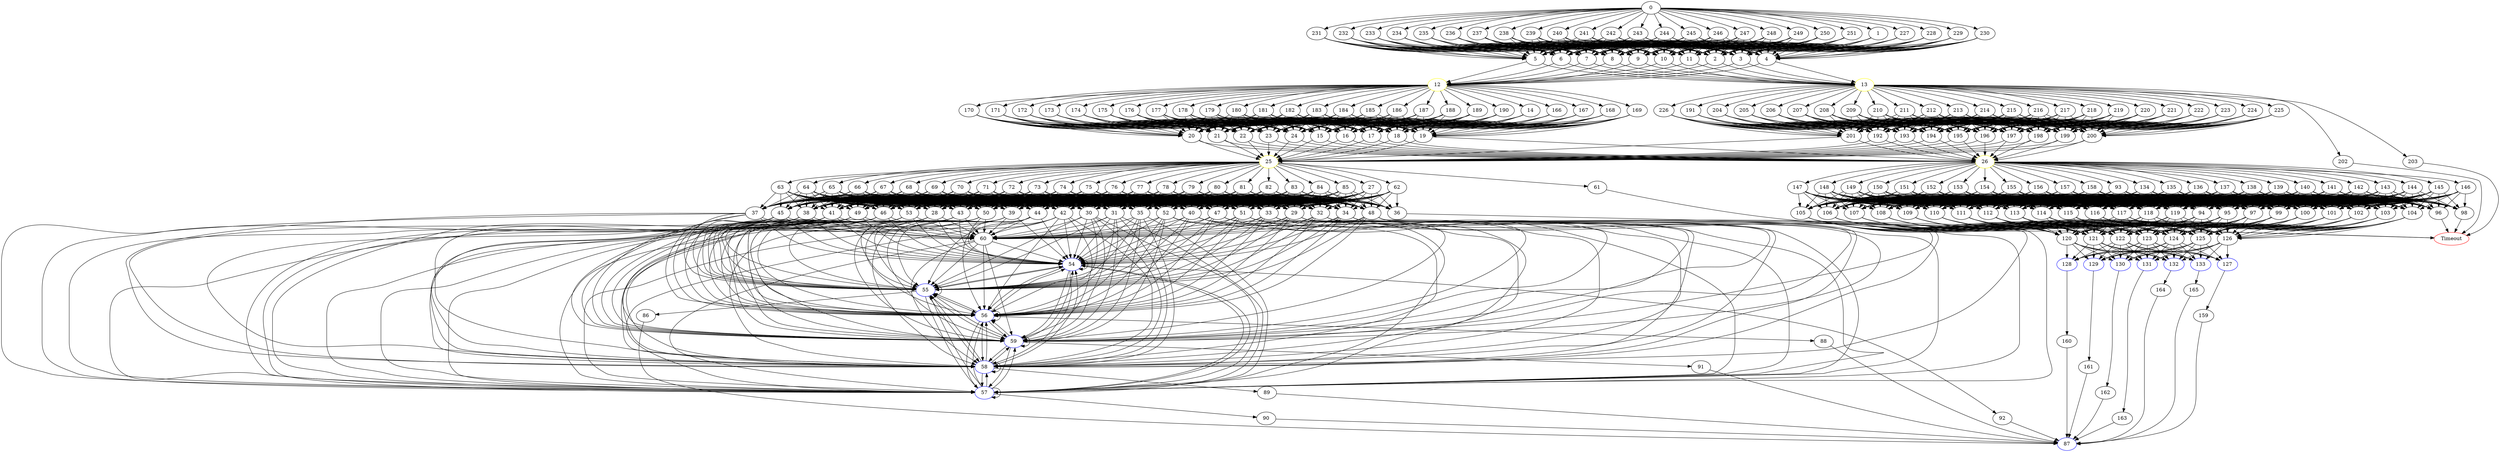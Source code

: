 digraph G {
	0 -> 1;
	0 -> 227;
	0 -> 228;
	0 -> 229;
	0 -> 230;
	0 -> 231;
	0 -> 232;
	0 -> 233;
	0 -> 234;
	0 -> 235;
	0 -> 236;
	0 -> 237;
	0 -> 238;
	0 -> 239;
	0 -> 240;
	0 -> 241;
	0 -> 242;
	0 -> 243;
	0 -> 244;
	0 -> 245;
	0 -> 246;
	0 -> 247;
	0 -> 248;
	0 -> 249;
	0 -> 250;
	0 -> 251;
	1 -> 2;
	1 -> 3;
	1 -> 4;
	1 -> 5;
	1 -> 6;
	1 -> 7;
	1 -> 8;
	1 -> 9;
	1 -> 10;
	1 -> 11;
	2 -> "12";
12 [color=yellow];
	2 -> "13";
13 [color=yellow];
	3 -> "12";
12 [color=yellow];
	3 -> "13";
13 [color=yellow];
	4 -> "12";
12 [color=yellow];
	4 -> "13";
13 [color=yellow];
	5 -> "12";
12 [color=yellow];
	5 -> "13";
13 [color=yellow];
	6 -> "12";
12 [color=yellow];
	6 -> "13";
13 [color=yellow];
	7 -> "12";
12 [color=yellow];
	7 -> "13";
13 [color=yellow];
	8 -> "12";
12 [color=yellow];
	8 -> "13";
13 [color=yellow];
	9 -> "12";
12 [color=yellow];
	9 -> "13";
13 [color=yellow];
	10 -> "12";
12 [color=yellow];
	10 -> "13";
13 [color=yellow];
	11 -> "12";
12 [color=yellow];
	11 -> "13";
13 [color=yellow];
	12 -> 14;
	12 -> 166;
	12 -> 167;
	12 -> 168;
	12 -> 169;
	12 -> 170;
	12 -> 171;
	12 -> 172;
	12 -> 173;
	12 -> 174;
	12 -> 175;
	12 -> 176;
	12 -> 177;
	12 -> 178;
	12 -> 179;
	12 -> 180;
	12 -> 181;
	12 -> 182;
	12 -> 183;
	12 -> 184;
	12 -> 185;
	12 -> 186;
	12 -> 187;
	12 -> 188;
	12 -> 189;
	12 -> 190;
	13 -> 191;
	13 -> 202;
	13 -> 203;
	13 -> 204;
	13 -> 205;
	13 -> 206;
	13 -> 207;
	13 -> 208;
	13 -> 209;
	13 -> 210;
	13 -> 211;
	13 -> 212;
	13 -> 213;
	13 -> 214;
	13 -> 215;
	13 -> 216;
	13 -> 217;
	13 -> 218;
	13 -> 219;
	13 -> 220;
	13 -> 221;
	13 -> 222;
	13 -> 223;
	13 -> 224;
	13 -> 225;
	13 -> 226;
	14 -> 15;
	14 -> 16;
	14 -> 17;
	14 -> 18;
	14 -> 19;
	14 -> 20;
	14 -> 21;
	14 -> 22;
	14 -> 23;
	14 -> 24;
	15 -> "25";
25 [color=yellow];
	15 -> "26";
26 [color=yellow];
	16 -> "25";
25 [color=yellow];
	16 -> "26";
26 [color=yellow];
	17 -> "25";
25 [color=yellow];
	17 -> "26";
26 [color=yellow];
	18 -> "25";
25 [color=yellow];
	18 -> "26";
26 [color=yellow];
	19 -> "25";
25 [color=yellow];
	19 -> "26";
26 [color=yellow];
	20 -> "25";
25 [color=yellow];
	20 -> "26";
26 [color=yellow];
	21 -> "25";
25 [color=yellow];
	21 -> "26";
26 [color=yellow];
	22 -> "25";
25 [color=yellow];
	22 -> "26";
26 [color=yellow];
	23 -> "25";
25 [color=yellow];
	23 -> "26";
26 [color=yellow];
	24 -> "25";
25 [color=yellow];
	24 -> "26";
26 [color=yellow];
	25 -> 27;
	25 -> 61;
	25 -> 62;
	25 -> 63;
	25 -> 64;
	25 -> 65;
	25 -> 66;
	25 -> 67;
	25 -> 68;
	25 -> 69;
	25 -> 70;
	25 -> 71;
	25 -> 72;
	25 -> 73;
	25 -> 74;
	25 -> 75;
	25 -> 76;
	25 -> 77;
	25 -> 78;
	25 -> 79;
	25 -> 80;
	25 -> 81;
	25 -> 82;
	25 -> 83;
	25 -> 84;
	25 -> 85;
	26 -> 93;
	26 -> 134;
	26 -> 135;
	26 -> 136;
	26 -> 137;
	26 -> 138;
	26 -> 139;
	26 -> 140;
	26 -> 141;
	26 -> 142;
	26 -> 143;
	26 -> 144;
	26 -> 145;
	26 -> 146;
	26 -> 147;
	26 -> 148;
	26 -> 149;
	26 -> 150;
	26 -> 151;
	26 -> 152;
	26 -> 153;
	26 -> 154;
	26 -> 155;
	26 -> 156;
	26 -> 157;
	26 -> 158;
	27 -> 28;
	27 -> 29;
	27 -> 30;
	27 -> 31;
	27 -> 32;
	27 -> 33;
	27 -> 34;
	27 -> 35;
	27 -> 36;
	27 -> 37;
	27 -> 38;
	27 -> 39;
	27 -> 40;
	27 -> 41;
	27 -> 42;
	27 -> 43;
	27 -> 44;
	27 -> 45;
	27 -> 46;
	27 -> 47;
	27 -> 48;
	27 -> 49;
	27 -> 50;
	27 -> 51;
	27 -> 52;
	27 -> 53;
	28 -> "54";
54 [color=blue];
	28 -> "55";
55 [color=blue];
	28 -> "56";
56 [color=blue];
	28 -> "57";
57 [color=blue];
	28 -> "58";
58 [color=blue];
	28 -> "59";
59 [color=blue];
	28 -> 60;
	29 -> "54";
54 [color=blue];
	29 -> "55";
55 [color=blue];
	29 -> "56";
56 [color=blue];
	29 -> "57";
57 [color=blue];
	29 -> "58";
58 [color=blue];
	29 -> "59";
59 [color=blue];
	29 -> 60;
	30 -> "54";
54 [color=blue];
	30 -> "55";
55 [color=blue];
	30 -> "56";
56 [color=blue];
	30 -> "57";
57 [color=blue];
	30 -> "58";
58 [color=blue];
	30 -> "59";
59 [color=blue];
	30 -> 60;
	31 -> "54";
54 [color=blue];
	31 -> "55";
55 [color=blue];
	31 -> "56";
56 [color=blue];
	31 -> "57";
57 [color=blue];
	31 -> "58";
58 [color=blue];
	31 -> "59";
59 [color=blue];
	31 -> 60;
	32 -> "54";
54 [color=blue];
	32 -> "55";
55 [color=blue];
	32 -> "56";
56 [color=blue];
	32 -> "57";
57 [color=blue];
	32 -> "58";
58 [color=blue];
	32 -> "59";
59 [color=blue];
	32 -> 60;
	33 -> "54";
54 [color=blue];
	33 -> "55";
55 [color=blue];
	33 -> "56";
56 [color=blue];
	33 -> "57";
57 [color=blue];
	33 -> "58";
58 [color=blue];
	33 -> "59";
59 [color=blue];
	33 -> 60;
	34 -> "54";
54 [color=blue];
	34 -> "55";
55 [color=blue];
	34 -> "56";
56 [color=blue];
	34 -> "57";
57 [color=blue];
	34 -> "58";
58 [color=blue];
	34 -> "59";
59 [color=blue];
	34 -> 60;
	35 -> "54";
54 [color=blue];
	35 -> "55";
55 [color=blue];
	35 -> "56";
56 [color=blue];
	35 -> "57";
57 [color=blue];
	35 -> "58";
58 [color=blue];
	35 -> "59";
59 [color=blue];
	35 -> 60;
	36 -> "Timeout";
Timeout [color=red];
	37 -> "54";
54 [color=blue];
	37 -> "55";
55 [color=blue];
	37 -> "56";
56 [color=blue];
	37 -> "57";
57 [color=blue];
	37 -> "58";
58 [color=blue];
	37 -> "59";
59 [color=blue];
	37 -> 60;
	38 -> "54";
54 [color=blue];
	38 -> "55";
55 [color=blue];
	38 -> "56";
56 [color=blue];
	38 -> "57";
57 [color=blue];
	38 -> "58";
58 [color=blue];
	38 -> "59";
59 [color=blue];
	38 -> 60;
	39 -> "54";
54 [color=blue];
	39 -> "55";
55 [color=blue];
	39 -> "56";
56 [color=blue];
	39 -> "57";
57 [color=blue];
	39 -> "58";
58 [color=blue];
	39 -> "59";
59 [color=blue];
	39 -> 60;
	40 -> "54";
54 [color=blue];
	40 -> "55";
55 [color=blue];
	40 -> "56";
56 [color=blue];
	40 -> "57";
57 [color=blue];
	40 -> "58";
58 [color=blue];
	40 -> "59";
59 [color=blue];
	40 -> 60;
	41 -> "54";
54 [color=blue];
	41 -> "55";
55 [color=blue];
	41 -> "56";
56 [color=blue];
	41 -> "57";
57 [color=blue];
	41 -> "58";
58 [color=blue];
	41 -> "59";
59 [color=blue];
	41 -> 60;
	42 -> "54";
54 [color=blue];
	42 -> "55";
55 [color=blue];
	42 -> "56";
56 [color=blue];
	42 -> "57";
57 [color=blue];
	42 -> "58";
58 [color=blue];
	42 -> "59";
59 [color=blue];
	42 -> 60;
	43 -> "54";
54 [color=blue];
	43 -> "55";
55 [color=blue];
	43 -> "56";
56 [color=blue];
	43 -> "57";
57 [color=blue];
	43 -> "58";
58 [color=blue];
	43 -> "59";
59 [color=blue];
	43 -> 60;
	44 -> "54";
54 [color=blue];
	44 -> "55";
55 [color=blue];
	44 -> "56";
56 [color=blue];
	44 -> "57";
57 [color=blue];
	44 -> "58";
58 [color=blue];
	44 -> "59";
59 [color=blue];
	44 -> 60;
	45 -> "54";
54 [color=blue];
	45 -> "55";
55 [color=blue];
	45 -> "56";
56 [color=blue];
	45 -> "57";
57 [color=blue];
	45 -> "58";
58 [color=blue];
	45 -> "59";
59 [color=blue];
	45 -> 60;
	46 -> "54";
54 [color=blue];
	46 -> "55";
55 [color=blue];
	46 -> "56";
56 [color=blue];
	46 -> "57";
57 [color=blue];
	46 -> "58";
58 [color=blue];
	46 -> "59";
59 [color=blue];
	46 -> 60;
	47 -> "54";
54 [color=blue];
	47 -> "55";
55 [color=blue];
	47 -> "56";
56 [color=blue];
	47 -> "57";
57 [color=blue];
	47 -> "58";
58 [color=blue];
	47 -> "59";
59 [color=blue];
	47 -> 60;
	48 -> "54";
54 [color=blue];
	48 -> "55";
55 [color=blue];
	48 -> "56";
56 [color=blue];
	48 -> "57";
57 [color=blue];
	48 -> "58";
58 [color=blue];
	48 -> "59";
59 [color=blue];
	48 -> 60;
	49 -> "54";
54 [color=blue];
	49 -> "55";
55 [color=blue];
	49 -> "56";
56 [color=blue];
	49 -> "57";
57 [color=blue];
	49 -> "58";
58 [color=blue];
	49 -> "59";
59 [color=blue];
	49 -> 60;
	50 -> "54";
54 [color=blue];
	50 -> "55";
55 [color=blue];
	50 -> "56";
56 [color=blue];
	50 -> "57";
57 [color=blue];
	50 -> "58";
58 [color=blue];
	50 -> "59";
59 [color=blue];
	50 -> 60;
	51 -> "54";
54 [color=blue];
	51 -> "55";
55 [color=blue];
	51 -> "56";
56 [color=blue];
	51 -> "57";
57 [color=blue];
	51 -> "58";
58 [color=blue];
	51 -> "59";
59 [color=blue];
	51 -> 60;
	52 -> "54";
54 [color=blue];
	52 -> "55";
55 [color=blue];
	52 -> "56";
56 [color=blue];
	52 -> "57";
57 [color=blue];
	52 -> "58";
58 [color=blue];
	52 -> "59";
59 [color=blue];
	52 -> 60;
	53 -> "54";
54 [color=blue];
	53 -> "55";
55 [color=blue];
	53 -> "56";
56 [color=blue];
	53 -> "57";
57 [color=blue];
	53 -> "58";
58 [color=blue];
	53 -> "59";
59 [color=blue];
	53 -> 60;
	54 -> "54";
54 [color=blue];
	54 -> "55";
55 [color=blue];
	54 -> "56";
56 [color=blue];
	54 -> "57";
57 [color=blue];
	54 -> "58";
58 [color=blue];
	54 -> "59";
59 [color=blue];
	54 -> 92;
	55 -> "54";
54 [color=blue];
	55 -> "55";
55 [color=blue];
	55 -> "56";
56 [color=blue];
	55 -> "57";
57 [color=blue];
	55 -> "58";
58 [color=blue];
	55 -> "59";
59 [color=blue];
	55 -> 86;
	56 -> "54";
54 [color=blue];
	56 -> "55";
55 [color=blue];
	56 -> "56";
56 [color=blue];
	56 -> "57";
57 [color=blue];
	56 -> "58";
58 [color=blue];
	56 -> "59";
59 [color=blue];
	56 -> 88;
	57 -> "54";
54 [color=blue];
	57 -> "55";
55 [color=blue];
	57 -> "56";
56 [color=blue];
	57 -> "57";
57 [color=blue];
	57 -> "58";
58 [color=blue];
	57 -> "59";
59 [color=blue];
	57 -> 90;
	58 -> "54";
54 [color=blue];
	58 -> "55";
55 [color=blue];
	58 -> "56";
56 [color=blue];
	58 -> "57";
57 [color=blue];
	58 -> "58";
58 [color=blue];
	58 -> "59";
59 [color=blue];
	58 -> 89;
	59 -> "54";
54 [color=blue];
	59 -> "55";
55 [color=blue];
	59 -> "56";
56 [color=blue];
	59 -> "57";
57 [color=blue];
	59 -> "58";
58 [color=blue];
	59 -> "59";
59 [color=blue];
	59 -> 91;
	60 -> "54";
54 [color=blue];
	60 -> "55";
55 [color=blue];
	60 -> "56";
56 [color=blue];
	60 -> "57";
57 [color=blue];
	60 -> "58";
58 [color=blue];
	60 -> "59";
59 [color=blue];
	61 -> "Timeout";
Timeout [color=red];
	62 -> 28;
	62 -> 29;
	62 -> 30;
	62 -> 31;
	62 -> 32;
	62 -> 33;
	62 -> 34;
	62 -> 35;
	62 -> 36;
	62 -> 37;
	62 -> 38;
	62 -> 39;
	62 -> 40;
	62 -> 41;
	62 -> 42;
	62 -> 43;
	62 -> 44;
	62 -> 45;
	62 -> 46;
	62 -> 47;
	62 -> 48;
	62 -> 49;
	62 -> 50;
	62 -> 51;
	62 -> 52;
	62 -> 53;
	63 -> 28;
	63 -> 29;
	63 -> 30;
	63 -> 31;
	63 -> 32;
	63 -> 33;
	63 -> 34;
	63 -> 35;
	63 -> 36;
	63 -> 37;
	63 -> 38;
	63 -> 39;
	63 -> 40;
	63 -> 41;
	63 -> 42;
	63 -> 43;
	63 -> 44;
	63 -> 45;
	63 -> 46;
	63 -> 47;
	63 -> 48;
	63 -> 49;
	63 -> 50;
	63 -> 51;
	63 -> 52;
	63 -> 53;
	64 -> 28;
	64 -> 29;
	64 -> 30;
	64 -> 31;
	64 -> 32;
	64 -> 33;
	64 -> 34;
	64 -> 35;
	64 -> 36;
	64 -> 37;
	64 -> 38;
	64 -> 39;
	64 -> 40;
	64 -> 41;
	64 -> 42;
	64 -> 43;
	64 -> 44;
	64 -> 45;
	64 -> 46;
	64 -> 47;
	64 -> 48;
	64 -> 49;
	64 -> 50;
	64 -> 51;
	64 -> 52;
	64 -> 53;
	65 -> 28;
	65 -> 29;
	65 -> 30;
	65 -> 31;
	65 -> 32;
	65 -> 33;
	65 -> 34;
	65 -> 35;
	65 -> 36;
	65 -> 37;
	65 -> 38;
	65 -> 39;
	65 -> 40;
	65 -> 41;
	65 -> 42;
	65 -> 43;
	65 -> 44;
	65 -> 45;
	65 -> 46;
	65 -> 47;
	65 -> 48;
	65 -> 49;
	65 -> 50;
	65 -> 51;
	65 -> 52;
	65 -> 53;
	66 -> 28;
	66 -> 29;
	66 -> 30;
	66 -> 31;
	66 -> 32;
	66 -> 33;
	66 -> 34;
	66 -> 35;
	66 -> 36;
	66 -> 37;
	66 -> 38;
	66 -> 39;
	66 -> 40;
	66 -> 41;
	66 -> 42;
	66 -> 43;
	66 -> 44;
	66 -> 45;
	66 -> 46;
	66 -> 47;
	66 -> 48;
	66 -> 49;
	66 -> 50;
	66 -> 51;
	66 -> 52;
	66 -> 53;
	67 -> 28;
	67 -> 29;
	67 -> 30;
	67 -> 31;
	67 -> 32;
	67 -> 33;
	67 -> 34;
	67 -> 35;
	67 -> 36;
	67 -> 37;
	67 -> 38;
	67 -> 39;
	67 -> 40;
	67 -> 41;
	67 -> 42;
	67 -> 43;
	67 -> 44;
	67 -> 45;
	67 -> 46;
	67 -> 47;
	67 -> 48;
	67 -> 49;
	67 -> 50;
	67 -> 51;
	67 -> 52;
	67 -> 53;
	68 -> 28;
	68 -> 29;
	68 -> 30;
	68 -> 31;
	68 -> 32;
	68 -> 33;
	68 -> 34;
	68 -> 35;
	68 -> 36;
	68 -> 37;
	68 -> 38;
	68 -> 39;
	68 -> 40;
	68 -> 41;
	68 -> 42;
	68 -> 43;
	68 -> 44;
	68 -> 45;
	68 -> 46;
	68 -> 47;
	68 -> 48;
	68 -> 49;
	68 -> 50;
	68 -> 51;
	68 -> 52;
	68 -> 53;
	69 -> 28;
	69 -> 29;
	69 -> 30;
	69 -> 31;
	69 -> 32;
	69 -> 33;
	69 -> 34;
	69 -> 35;
	69 -> 36;
	69 -> 37;
	69 -> 38;
	69 -> 39;
	69 -> 40;
	69 -> 41;
	69 -> 42;
	69 -> 43;
	69 -> 44;
	69 -> 45;
	69 -> 46;
	69 -> 47;
	69 -> 48;
	69 -> 49;
	69 -> 50;
	69 -> 51;
	69 -> 52;
	69 -> 53;
	70 -> 28;
	70 -> 29;
	70 -> 30;
	70 -> 31;
	70 -> 32;
	70 -> 33;
	70 -> 34;
	70 -> 35;
	70 -> 36;
	70 -> 37;
	70 -> 38;
	70 -> 39;
	70 -> 40;
	70 -> 41;
	70 -> 42;
	70 -> 43;
	70 -> 44;
	70 -> 45;
	70 -> 46;
	70 -> 47;
	70 -> 48;
	70 -> 49;
	70 -> 50;
	70 -> 51;
	70 -> 52;
	70 -> 53;
	71 -> 28;
	71 -> 29;
	71 -> 30;
	71 -> 31;
	71 -> 32;
	71 -> 33;
	71 -> 34;
	71 -> 35;
	71 -> 36;
	71 -> 37;
	71 -> 38;
	71 -> 39;
	71 -> 40;
	71 -> 41;
	71 -> 42;
	71 -> 43;
	71 -> 44;
	71 -> 45;
	71 -> 46;
	71 -> 47;
	71 -> 48;
	71 -> 49;
	71 -> 50;
	71 -> 51;
	71 -> 52;
	71 -> 53;
	72 -> 28;
	72 -> 29;
	72 -> 30;
	72 -> 31;
	72 -> 32;
	72 -> 33;
	72 -> 34;
	72 -> 35;
	72 -> 36;
	72 -> 37;
	72 -> 38;
	72 -> 39;
	72 -> 40;
	72 -> 41;
	72 -> 42;
	72 -> 43;
	72 -> 44;
	72 -> 45;
	72 -> 46;
	72 -> 47;
	72 -> 48;
	72 -> 49;
	72 -> 50;
	72 -> 51;
	72 -> 52;
	72 -> 53;
	73 -> 28;
	73 -> 29;
	73 -> 30;
	73 -> 31;
	73 -> 32;
	73 -> 33;
	73 -> 34;
	73 -> 35;
	73 -> 36;
	73 -> 37;
	73 -> 38;
	73 -> 39;
	73 -> 40;
	73 -> 41;
	73 -> 42;
	73 -> 43;
	73 -> 44;
	73 -> 45;
	73 -> 46;
	73 -> 47;
	73 -> 48;
	73 -> 49;
	73 -> 50;
	73 -> 51;
	73 -> 52;
	73 -> 53;
	74 -> 28;
	74 -> 29;
	74 -> 30;
	74 -> 31;
	74 -> 32;
	74 -> 33;
	74 -> 34;
	74 -> 35;
	74 -> 36;
	74 -> 37;
	74 -> 38;
	74 -> 39;
	74 -> 40;
	74 -> 41;
	74 -> 42;
	74 -> 43;
	74 -> 44;
	74 -> 45;
	74 -> 46;
	74 -> 47;
	74 -> 48;
	74 -> 49;
	74 -> 50;
	74 -> 51;
	74 -> 52;
	74 -> 53;
	75 -> 28;
	75 -> 29;
	75 -> 30;
	75 -> 31;
	75 -> 32;
	75 -> 33;
	75 -> 34;
	75 -> 35;
	75 -> 36;
	75 -> 37;
	75 -> 38;
	75 -> 39;
	75 -> 40;
	75 -> 41;
	75 -> 42;
	75 -> 43;
	75 -> 44;
	75 -> 45;
	75 -> 46;
	75 -> 47;
	75 -> 48;
	75 -> 49;
	75 -> 50;
	75 -> 51;
	75 -> 52;
	75 -> 53;
	76 -> 28;
	76 -> 29;
	76 -> 30;
	76 -> 31;
	76 -> 32;
	76 -> 33;
	76 -> 34;
	76 -> 35;
	76 -> 36;
	76 -> 37;
	76 -> 38;
	76 -> 39;
	76 -> 40;
	76 -> 41;
	76 -> 42;
	76 -> 43;
	76 -> 44;
	76 -> 45;
	76 -> 46;
	76 -> 47;
	76 -> 48;
	76 -> 49;
	76 -> 50;
	76 -> 51;
	76 -> 52;
	76 -> 53;
	77 -> 28;
	77 -> 29;
	77 -> 30;
	77 -> 31;
	77 -> 32;
	77 -> 33;
	77 -> 34;
	77 -> 35;
	77 -> 36;
	77 -> 37;
	77 -> 38;
	77 -> 39;
	77 -> 40;
	77 -> 41;
	77 -> 42;
	77 -> 43;
	77 -> 44;
	77 -> 45;
	77 -> 46;
	77 -> 47;
	77 -> 48;
	77 -> 49;
	77 -> 50;
	77 -> 51;
	77 -> 52;
	77 -> 53;
	78 -> 28;
	78 -> 29;
	78 -> 30;
	78 -> 31;
	78 -> 32;
	78 -> 33;
	78 -> 34;
	78 -> 35;
	78 -> 36;
	78 -> 37;
	78 -> 38;
	78 -> 39;
	78 -> 40;
	78 -> 41;
	78 -> 42;
	78 -> 43;
	78 -> 44;
	78 -> 45;
	78 -> 46;
	78 -> 47;
	78 -> 48;
	78 -> 49;
	78 -> 50;
	78 -> 51;
	78 -> 52;
	78 -> 53;
	79 -> 28;
	79 -> 29;
	79 -> 30;
	79 -> 31;
	79 -> 32;
	79 -> 33;
	79 -> 34;
	79 -> 35;
	79 -> 36;
	79 -> 37;
	79 -> 38;
	79 -> 39;
	79 -> 40;
	79 -> 41;
	79 -> 42;
	79 -> 43;
	79 -> 44;
	79 -> 45;
	79 -> 46;
	79 -> 47;
	79 -> 48;
	79 -> 49;
	79 -> 50;
	79 -> 51;
	79 -> 52;
	79 -> 53;
	80 -> 28;
	80 -> 29;
	80 -> 30;
	80 -> 31;
	80 -> 32;
	80 -> 33;
	80 -> 34;
	80 -> 35;
	80 -> 36;
	80 -> 37;
	80 -> 38;
	80 -> 39;
	80 -> 40;
	80 -> 41;
	80 -> 42;
	80 -> 43;
	80 -> 44;
	80 -> 45;
	80 -> 46;
	80 -> 47;
	80 -> 48;
	80 -> 49;
	80 -> 50;
	80 -> 51;
	80 -> 52;
	80 -> 53;
	81 -> 28;
	81 -> 29;
	81 -> 30;
	81 -> 31;
	81 -> 32;
	81 -> 33;
	81 -> 34;
	81 -> 35;
	81 -> 36;
	81 -> 37;
	81 -> 38;
	81 -> 39;
	81 -> 40;
	81 -> 41;
	81 -> 42;
	81 -> 43;
	81 -> 44;
	81 -> 45;
	81 -> 46;
	81 -> 47;
	81 -> 48;
	81 -> 49;
	81 -> 50;
	81 -> 51;
	81 -> 52;
	81 -> 53;
	82 -> 28;
	82 -> 29;
	82 -> 30;
	82 -> 31;
	82 -> 32;
	82 -> 33;
	82 -> 34;
	82 -> 35;
	82 -> 36;
	82 -> 37;
	82 -> 38;
	82 -> 39;
	82 -> 40;
	82 -> 41;
	82 -> 42;
	82 -> 43;
	82 -> 44;
	82 -> 45;
	82 -> 46;
	82 -> 47;
	82 -> 48;
	82 -> 49;
	82 -> 50;
	82 -> 51;
	82 -> 52;
	82 -> 53;
	83 -> 28;
	83 -> 29;
	83 -> 30;
	83 -> 31;
	83 -> 32;
	83 -> 33;
	83 -> 34;
	83 -> 35;
	83 -> 36;
	83 -> 37;
	83 -> 38;
	83 -> 39;
	83 -> 40;
	83 -> 41;
	83 -> 42;
	83 -> 43;
	83 -> 44;
	83 -> 45;
	83 -> 46;
	83 -> 47;
	83 -> 48;
	83 -> 49;
	83 -> 50;
	83 -> 51;
	83 -> 52;
	83 -> 53;
	84 -> 28;
	84 -> 29;
	84 -> 30;
	84 -> 31;
	84 -> 32;
	84 -> 33;
	84 -> 34;
	84 -> 35;
	84 -> 36;
	84 -> 37;
	84 -> 38;
	84 -> 39;
	84 -> 40;
	84 -> 41;
	84 -> 42;
	84 -> 43;
	84 -> 44;
	84 -> 45;
	84 -> 46;
	84 -> 47;
	84 -> 48;
	84 -> 49;
	84 -> 50;
	84 -> 51;
	84 -> 52;
	84 -> 53;
	85 -> 28;
	85 -> 29;
	85 -> 30;
	85 -> 31;
	85 -> 32;
	85 -> 33;
	85 -> 34;
	85 -> 35;
	85 -> 36;
	85 -> 37;
	85 -> 38;
	85 -> 39;
	85 -> 40;
	85 -> 41;
	85 -> 42;
	85 -> 43;
	85 -> 44;
	85 -> 45;
	85 -> 46;
	85 -> 47;
	85 -> 48;
	85 -> 49;
	85 -> 50;
	85 -> 51;
	85 -> 52;
	85 -> 53;
	86 -> "87";
87 [color=blue];
	88 -> "87";
87 [color=blue];
	89 -> "87";
87 [color=blue];
	90 -> "87";
87 [color=blue];
	91 -> "87";
87 [color=blue];
	92 -> "87";
87 [color=blue];
	93 -> 94;
	93 -> 95;
	93 -> 96;
	93 -> 97;
	93 -> 98;
	93 -> 99;
	93 -> 100;
	93 -> 101;
	93 -> 102;
	93 -> 103;
	93 -> 104;
	93 -> 105;
	93 -> 106;
	93 -> 107;
	93 -> 108;
	93 -> 109;
	93 -> 110;
	93 -> 111;
	93 -> 112;
	93 -> 113;
	93 -> 114;
	93 -> 115;
	93 -> 116;
	93 -> 117;
	93 -> 118;
	93 -> 119;
	94 -> 120;
	94 -> 121;
	94 -> 122;
	94 -> 123;
	94 -> 124;
	94 -> 125;
	94 -> 126;
	95 -> 120;
	95 -> 121;
	95 -> 122;
	95 -> 123;
	95 -> 124;
	95 -> 125;
	95 -> 126;
	96 -> "Timeout";
Timeout [color=red];
	97 -> 120;
	97 -> 121;
	97 -> 122;
	97 -> 123;
	97 -> 124;
	97 -> 125;
	97 -> 126;
	98 -> "Timeout";
Timeout [color=red];
	99 -> 120;
	99 -> 121;
	99 -> 122;
	99 -> 123;
	99 -> 124;
	99 -> 125;
	99 -> 126;
	100 -> 120;
	100 -> 121;
	100 -> 122;
	100 -> 123;
	100 -> 124;
	100 -> 125;
	100 -> 126;
	101 -> 120;
	101 -> 121;
	101 -> 122;
	101 -> 123;
	101 -> 124;
	101 -> 125;
	101 -> 126;
	102 -> 120;
	102 -> 121;
	102 -> 122;
	102 -> 123;
	102 -> 124;
	102 -> 125;
	102 -> 126;
	103 -> 120;
	103 -> 121;
	103 -> 122;
	103 -> 123;
	103 -> 124;
	103 -> 125;
	103 -> 126;
	104 -> 120;
	104 -> 121;
	104 -> 122;
	104 -> 123;
	104 -> 124;
	104 -> 125;
	104 -> 126;
	105 -> 120;
	105 -> 121;
	105 -> 122;
	105 -> 123;
	105 -> 124;
	105 -> 125;
	105 -> 126;
	106 -> 120;
	106 -> 121;
	106 -> 122;
	106 -> 123;
	106 -> 124;
	106 -> 125;
	106 -> 126;
	107 -> 120;
	107 -> 121;
	107 -> 122;
	107 -> 123;
	107 -> 124;
	107 -> 125;
	107 -> 126;
	108 -> 120;
	108 -> 121;
	108 -> 122;
	108 -> 123;
	108 -> 124;
	108 -> 125;
	108 -> 126;
	109 -> 120;
	109 -> 121;
	109 -> 122;
	109 -> 123;
	109 -> 124;
	109 -> 125;
	109 -> 126;
	110 -> 120;
	110 -> 121;
	110 -> 122;
	110 -> 123;
	110 -> 124;
	110 -> 125;
	110 -> 126;
	111 -> 120;
	111 -> 121;
	111 -> 122;
	111 -> 123;
	111 -> 124;
	111 -> 125;
	111 -> 126;
	112 -> 120;
	112 -> 121;
	112 -> 122;
	112 -> 123;
	112 -> 124;
	112 -> 125;
	112 -> 126;
	113 -> 120;
	113 -> 121;
	113 -> 122;
	113 -> 123;
	113 -> 124;
	113 -> 125;
	113 -> 126;
	114 -> 120;
	114 -> 121;
	114 -> 122;
	114 -> 123;
	114 -> 124;
	114 -> 125;
	114 -> 126;
	115 -> 120;
	115 -> 121;
	115 -> 122;
	115 -> 123;
	115 -> 124;
	115 -> 125;
	115 -> 126;
	116 -> 120;
	116 -> 121;
	116 -> 122;
	116 -> 123;
	116 -> 124;
	116 -> 125;
	116 -> 126;
	117 -> 120;
	117 -> 121;
	117 -> 122;
	117 -> 123;
	117 -> 124;
	117 -> 125;
	117 -> 126;
	118 -> 120;
	118 -> 121;
	118 -> 122;
	118 -> 123;
	118 -> 124;
	118 -> 125;
	118 -> 126;
	119 -> 120;
	119 -> 121;
	119 -> 122;
	119 -> 123;
	119 -> 124;
	119 -> 125;
	119 -> 126;
	120 -> "127";
127 [color=blue];
	120 -> "128";
128 [color=blue];
	120 -> "129";
129 [color=blue];
	120 -> "130";
130 [color=blue];
	120 -> "131";
131 [color=blue];
	120 -> "132";
132 [color=blue];
	120 -> "133";
133 [color=blue];
	121 -> "127";
127 [color=blue];
	121 -> "128";
128 [color=blue];
	121 -> "129";
129 [color=blue];
	121 -> "130";
130 [color=blue];
	121 -> "131";
131 [color=blue];
	121 -> "132";
132 [color=blue];
	121 -> "133";
133 [color=blue];
	122 -> "127";
127 [color=blue];
	122 -> "128";
128 [color=blue];
	122 -> "129";
129 [color=blue];
	122 -> "130";
130 [color=blue];
	122 -> "131";
131 [color=blue];
	122 -> "132";
132 [color=blue];
	122 -> "133";
133 [color=blue];
	123 -> "127";
127 [color=blue];
	123 -> "128";
128 [color=blue];
	123 -> "129";
129 [color=blue];
	123 -> "130";
130 [color=blue];
	123 -> "131";
131 [color=blue];
	123 -> "132";
132 [color=blue];
	123 -> "133";
133 [color=blue];
	124 -> "127";
127 [color=blue];
	124 -> "128";
128 [color=blue];
	124 -> "129";
129 [color=blue];
	124 -> "130";
130 [color=blue];
	124 -> "131";
131 [color=blue];
	124 -> "132";
132 [color=blue];
	124 -> "133";
133 [color=blue];
	125 -> "127";
127 [color=blue];
	125 -> "128";
128 [color=blue];
	125 -> "129";
129 [color=blue];
	125 -> "130";
130 [color=blue];
	125 -> "131";
131 [color=blue];
	125 -> "132";
132 [color=blue];
	125 -> "133";
133 [color=blue];
	126 -> "127";
127 [color=blue];
	126 -> "128";
128 [color=blue];
	126 -> "129";
129 [color=blue];
	126 -> "130";
130 [color=blue];
	126 -> "131";
131 [color=blue];
	126 -> "132";
132 [color=blue];
	126 -> "133";
133 [color=blue];
	127 -> 159;
	128 -> 160;
	129 -> 161;
	130 -> 162;
	131 -> 163;
	132 -> 164;
	133 -> 165;
	134 -> 94;
	134 -> 95;
	134 -> 96;
	134 -> 97;
	134 -> 98;
	134 -> 99;
	134 -> 100;
	134 -> 101;
	134 -> 102;
	134 -> 103;
	134 -> 104;
	134 -> 105;
	134 -> 106;
	134 -> 107;
	134 -> 108;
	134 -> 109;
	134 -> 110;
	134 -> 111;
	134 -> 112;
	134 -> 113;
	134 -> 114;
	134 -> 115;
	134 -> 116;
	134 -> 117;
	134 -> 118;
	134 -> 119;
	135 -> 94;
	135 -> 95;
	135 -> 96;
	135 -> 97;
	135 -> 98;
	135 -> 99;
	135 -> 100;
	135 -> 101;
	135 -> 102;
	135 -> 103;
	135 -> 104;
	135 -> 105;
	135 -> 106;
	135 -> 107;
	135 -> 108;
	135 -> 109;
	135 -> 110;
	135 -> 111;
	135 -> 112;
	135 -> 113;
	135 -> 114;
	135 -> 115;
	135 -> 116;
	135 -> 117;
	135 -> 118;
	135 -> 119;
	136 -> 94;
	136 -> 95;
	136 -> 96;
	136 -> 97;
	136 -> 98;
	136 -> 99;
	136 -> 100;
	136 -> 101;
	136 -> 102;
	136 -> 103;
	136 -> 104;
	136 -> 105;
	136 -> 106;
	136 -> 107;
	136 -> 108;
	136 -> 109;
	136 -> 110;
	136 -> 111;
	136 -> 112;
	136 -> 113;
	136 -> 114;
	136 -> 115;
	136 -> 116;
	136 -> 117;
	136 -> 118;
	136 -> 119;
	137 -> 94;
	137 -> 95;
	137 -> 96;
	137 -> 97;
	137 -> 98;
	137 -> 99;
	137 -> 100;
	137 -> 101;
	137 -> 102;
	137 -> 103;
	137 -> 104;
	137 -> 105;
	137 -> 106;
	137 -> 107;
	137 -> 108;
	137 -> 109;
	137 -> 110;
	137 -> 111;
	137 -> 112;
	137 -> 113;
	137 -> 114;
	137 -> 115;
	137 -> 116;
	137 -> 117;
	137 -> 118;
	137 -> 119;
	138 -> 94;
	138 -> 95;
	138 -> 96;
	138 -> 97;
	138 -> 98;
	138 -> 99;
	138 -> 100;
	138 -> 101;
	138 -> 102;
	138 -> 103;
	138 -> 104;
	138 -> 105;
	138 -> 106;
	138 -> 107;
	138 -> 108;
	138 -> 109;
	138 -> 110;
	138 -> 111;
	138 -> 112;
	138 -> 113;
	138 -> 114;
	138 -> 115;
	138 -> 116;
	138 -> 117;
	138 -> 118;
	138 -> 119;
	139 -> 94;
	139 -> 95;
	139 -> 96;
	139 -> 97;
	139 -> 98;
	139 -> 99;
	139 -> 100;
	139 -> 101;
	139 -> 102;
	139 -> 103;
	139 -> 104;
	139 -> 105;
	139 -> 106;
	139 -> 107;
	139 -> 108;
	139 -> 109;
	139 -> 110;
	139 -> 111;
	139 -> 112;
	139 -> 113;
	139 -> 114;
	139 -> 115;
	139 -> 116;
	139 -> 117;
	139 -> 118;
	139 -> 119;
	140 -> 94;
	140 -> 95;
	140 -> 96;
	140 -> 97;
	140 -> 98;
	140 -> 99;
	140 -> 100;
	140 -> 101;
	140 -> 102;
	140 -> 103;
	140 -> 104;
	140 -> 105;
	140 -> 106;
	140 -> 107;
	140 -> 108;
	140 -> 109;
	140 -> 110;
	140 -> 111;
	140 -> 112;
	140 -> 113;
	140 -> 114;
	140 -> 115;
	140 -> 116;
	140 -> 117;
	140 -> 118;
	140 -> 119;
	141 -> 94;
	141 -> 95;
	141 -> 96;
	141 -> 97;
	141 -> 98;
	141 -> 99;
	141 -> 100;
	141 -> 101;
	141 -> 102;
	141 -> 103;
	141 -> 104;
	141 -> 105;
	141 -> 106;
	141 -> 107;
	141 -> 108;
	141 -> 109;
	141 -> 110;
	141 -> 111;
	141 -> 112;
	141 -> 113;
	141 -> 114;
	141 -> 115;
	141 -> 116;
	141 -> 117;
	141 -> 118;
	141 -> 119;
	142 -> 94;
	142 -> 95;
	142 -> 96;
	142 -> 97;
	142 -> 98;
	142 -> 99;
	142 -> 100;
	142 -> 101;
	142 -> 102;
	142 -> 103;
	142 -> 104;
	142 -> 105;
	142 -> 106;
	142 -> 107;
	142 -> 108;
	142 -> 109;
	142 -> 110;
	142 -> 111;
	142 -> 112;
	142 -> 113;
	142 -> 114;
	142 -> 115;
	142 -> 116;
	142 -> 117;
	142 -> 118;
	142 -> 119;
	143 -> 94;
	143 -> 95;
	143 -> 96;
	143 -> 97;
	143 -> 98;
	143 -> 99;
	143 -> 100;
	143 -> 101;
	143 -> 102;
	143 -> 103;
	143 -> 104;
	143 -> 105;
	143 -> 106;
	143 -> 107;
	143 -> 108;
	143 -> 109;
	143 -> 110;
	143 -> 111;
	143 -> 112;
	143 -> 113;
	143 -> 114;
	143 -> 115;
	143 -> 116;
	143 -> 117;
	143 -> 118;
	143 -> 119;
	144 -> 94;
	144 -> 95;
	144 -> 96;
	144 -> 97;
	144 -> 98;
	144 -> 99;
	144 -> 100;
	144 -> 101;
	144 -> 102;
	144 -> 103;
	144 -> 104;
	144 -> 105;
	144 -> 106;
	144 -> 107;
	144 -> 108;
	144 -> 109;
	144 -> 110;
	144 -> 111;
	144 -> 112;
	144 -> 113;
	144 -> 114;
	144 -> 115;
	144 -> 116;
	144 -> 117;
	144 -> 118;
	144 -> 119;
	145 -> 94;
	145 -> 95;
	145 -> 96;
	145 -> 97;
	145 -> 98;
	145 -> 99;
	145 -> 100;
	145 -> 101;
	145 -> 102;
	145 -> 103;
	145 -> 104;
	145 -> 105;
	145 -> 106;
	145 -> 107;
	145 -> 108;
	145 -> 109;
	145 -> 110;
	145 -> 111;
	145 -> 112;
	145 -> 113;
	145 -> 114;
	145 -> 115;
	145 -> 116;
	145 -> 117;
	145 -> 118;
	145 -> 119;
	146 -> 94;
	146 -> 95;
	146 -> 96;
	146 -> 97;
	146 -> 98;
	146 -> 99;
	146 -> 100;
	146 -> 101;
	146 -> 102;
	146 -> 103;
	146 -> 104;
	146 -> 105;
	146 -> 106;
	146 -> 107;
	146 -> 108;
	146 -> 109;
	146 -> 110;
	146 -> 111;
	146 -> 112;
	146 -> 113;
	146 -> 114;
	146 -> 115;
	146 -> 116;
	146 -> 117;
	146 -> 118;
	146 -> 119;
	147 -> 94;
	147 -> 95;
	147 -> 96;
	147 -> 97;
	147 -> 98;
	147 -> 99;
	147 -> 100;
	147 -> 101;
	147 -> 102;
	147 -> 103;
	147 -> 104;
	147 -> 105;
	147 -> 106;
	147 -> 107;
	147 -> 108;
	147 -> 109;
	147 -> 110;
	147 -> 111;
	147 -> 112;
	147 -> 113;
	147 -> 114;
	147 -> 115;
	147 -> 116;
	147 -> 117;
	147 -> 118;
	147 -> 119;
	148 -> 94;
	148 -> 95;
	148 -> 96;
	148 -> 97;
	148 -> 98;
	148 -> 99;
	148 -> 100;
	148 -> 101;
	148 -> 102;
	148 -> 103;
	148 -> 104;
	148 -> 105;
	148 -> 106;
	148 -> 107;
	148 -> 108;
	148 -> 109;
	148 -> 110;
	148 -> 111;
	148 -> 112;
	148 -> 113;
	148 -> 114;
	148 -> 115;
	148 -> 116;
	148 -> 117;
	148 -> 118;
	148 -> 119;
	149 -> 94;
	149 -> 95;
	149 -> 96;
	149 -> 97;
	149 -> 98;
	149 -> 99;
	149 -> 100;
	149 -> 101;
	149 -> 102;
	149 -> 103;
	149 -> 104;
	149 -> 105;
	149 -> 106;
	149 -> 107;
	149 -> 108;
	149 -> 109;
	149 -> 110;
	149 -> 111;
	149 -> 112;
	149 -> 113;
	149 -> 114;
	149 -> 115;
	149 -> 116;
	149 -> 117;
	149 -> 118;
	149 -> 119;
	150 -> 94;
	150 -> 95;
	150 -> 96;
	150 -> 97;
	150 -> 98;
	150 -> 99;
	150 -> 100;
	150 -> 101;
	150 -> 102;
	150 -> 103;
	150 -> 104;
	150 -> 105;
	150 -> 106;
	150 -> 107;
	150 -> 108;
	150 -> 109;
	150 -> 110;
	150 -> 111;
	150 -> 112;
	150 -> 113;
	150 -> 114;
	150 -> 115;
	150 -> 116;
	150 -> 117;
	150 -> 118;
	150 -> 119;
	151 -> 94;
	151 -> 95;
	151 -> 96;
	151 -> 97;
	151 -> 98;
	151 -> 99;
	151 -> 100;
	151 -> 101;
	151 -> 102;
	151 -> 103;
	151 -> 104;
	151 -> 105;
	151 -> 106;
	151 -> 107;
	151 -> 108;
	151 -> 109;
	151 -> 110;
	151 -> 111;
	151 -> 112;
	151 -> 113;
	151 -> 114;
	151 -> 115;
	151 -> 116;
	151 -> 117;
	151 -> 118;
	151 -> 119;
	152 -> 94;
	152 -> 95;
	152 -> 96;
	152 -> 97;
	152 -> 98;
	152 -> 99;
	152 -> 100;
	152 -> 101;
	152 -> 102;
	152 -> 103;
	152 -> 104;
	152 -> 105;
	152 -> 106;
	152 -> 107;
	152 -> 108;
	152 -> 109;
	152 -> 110;
	152 -> 111;
	152 -> 112;
	152 -> 113;
	152 -> 114;
	152 -> 115;
	152 -> 116;
	152 -> 117;
	152 -> 118;
	152 -> 119;
	153 -> 94;
	153 -> 95;
	153 -> 96;
	153 -> 97;
	153 -> 98;
	153 -> 99;
	153 -> 100;
	153 -> 101;
	153 -> 102;
	153 -> 103;
	153 -> 104;
	153 -> 105;
	153 -> 106;
	153 -> 107;
	153 -> 108;
	153 -> 109;
	153 -> 110;
	153 -> 111;
	153 -> 112;
	153 -> 113;
	153 -> 114;
	153 -> 115;
	153 -> 116;
	153 -> 117;
	153 -> 118;
	153 -> 119;
	154 -> 94;
	154 -> 95;
	154 -> 96;
	154 -> 97;
	154 -> 98;
	154 -> 99;
	154 -> 100;
	154 -> 101;
	154 -> 102;
	154 -> 103;
	154 -> 104;
	154 -> 105;
	154 -> 106;
	154 -> 107;
	154 -> 108;
	154 -> 109;
	154 -> 110;
	154 -> 111;
	154 -> 112;
	154 -> 113;
	154 -> 114;
	154 -> 115;
	154 -> 116;
	154 -> 117;
	154 -> 118;
	154 -> 119;
	155 -> 94;
	155 -> 95;
	155 -> 96;
	155 -> 97;
	155 -> 98;
	155 -> 99;
	155 -> 100;
	155 -> 101;
	155 -> 102;
	155 -> 103;
	155 -> 104;
	155 -> 105;
	155 -> 106;
	155 -> 107;
	155 -> 108;
	155 -> 109;
	155 -> 110;
	155 -> 111;
	155 -> 112;
	155 -> 113;
	155 -> 114;
	155 -> 115;
	155 -> 116;
	155 -> 117;
	155 -> 118;
	155 -> 119;
	156 -> 94;
	156 -> 95;
	156 -> 96;
	156 -> 97;
	156 -> 98;
	156 -> 99;
	156 -> 100;
	156 -> 101;
	156 -> 102;
	156 -> 103;
	156 -> 104;
	156 -> 105;
	156 -> 106;
	156 -> 107;
	156 -> 108;
	156 -> 109;
	156 -> 110;
	156 -> 111;
	156 -> 112;
	156 -> 113;
	156 -> 114;
	156 -> 115;
	156 -> 116;
	156 -> 117;
	156 -> 118;
	156 -> 119;
	157 -> 94;
	157 -> 95;
	157 -> 96;
	157 -> 97;
	157 -> 98;
	157 -> 99;
	157 -> 100;
	157 -> 101;
	157 -> 102;
	157 -> 103;
	157 -> 104;
	157 -> 105;
	157 -> 106;
	157 -> 107;
	157 -> 108;
	157 -> 109;
	157 -> 110;
	157 -> 111;
	157 -> 112;
	157 -> 113;
	157 -> 114;
	157 -> 115;
	157 -> 116;
	157 -> 117;
	157 -> 118;
	157 -> 119;
	158 -> 94;
	158 -> 95;
	158 -> 96;
	158 -> 97;
	158 -> 98;
	158 -> 99;
	158 -> 100;
	158 -> 101;
	158 -> 102;
	158 -> 103;
	158 -> 104;
	158 -> 105;
	158 -> 106;
	158 -> 107;
	158 -> 108;
	158 -> 109;
	158 -> 110;
	158 -> 111;
	158 -> 112;
	158 -> 113;
	158 -> 114;
	158 -> 115;
	158 -> 116;
	158 -> 117;
	158 -> 118;
	158 -> 119;
	159 -> "87";
87 [color=blue];
	160 -> "87";
87 [color=blue];
	161 -> "87";
87 [color=blue];
	162 -> "87";
87 [color=blue];
	163 -> "87";
87 [color=blue];
	164 -> "87";
87 [color=blue];
	165 -> "87";
87 [color=blue];
	166 -> 15;
	166 -> 16;
	166 -> 17;
	166 -> 18;
	166 -> 19;
	166 -> 20;
	166 -> 21;
	166 -> 22;
	166 -> 23;
	166 -> 24;
	167 -> 15;
	167 -> 16;
	167 -> 17;
	167 -> 18;
	167 -> 19;
	167 -> 20;
	167 -> 21;
	167 -> 22;
	167 -> 23;
	167 -> 24;
	168 -> 15;
	168 -> 16;
	168 -> 17;
	168 -> 18;
	168 -> 19;
	168 -> 20;
	168 -> 21;
	168 -> 22;
	168 -> 23;
	168 -> 24;
	169 -> 15;
	169 -> 16;
	169 -> 17;
	169 -> 18;
	169 -> 19;
	169 -> 20;
	169 -> 21;
	169 -> 22;
	169 -> 23;
	169 -> 24;
	170 -> 15;
	170 -> 16;
	170 -> 17;
	170 -> 18;
	170 -> 19;
	170 -> 20;
	170 -> 21;
	170 -> 22;
	170 -> 23;
	170 -> 24;
	171 -> 15;
	171 -> 16;
	171 -> 17;
	171 -> 18;
	171 -> 19;
	171 -> 20;
	171 -> 21;
	171 -> 22;
	171 -> 23;
	171 -> 24;
	172 -> 15;
	172 -> 16;
	172 -> 17;
	172 -> 18;
	172 -> 19;
	172 -> 20;
	172 -> 21;
	172 -> 22;
	172 -> 23;
	172 -> 24;
	173 -> 15;
	173 -> 16;
	173 -> 17;
	173 -> 18;
	173 -> 19;
	173 -> 20;
	173 -> 21;
	173 -> 22;
	173 -> 23;
	173 -> 24;
	174 -> 15;
	174 -> 16;
	174 -> 17;
	174 -> 18;
	174 -> 19;
	174 -> 20;
	174 -> 21;
	174 -> 22;
	174 -> 23;
	174 -> 24;
	175 -> 15;
	175 -> 16;
	175 -> 17;
	175 -> 18;
	175 -> 19;
	175 -> 20;
	175 -> 21;
	175 -> 22;
	175 -> 23;
	175 -> 24;
	176 -> 15;
	176 -> 16;
	176 -> 17;
	176 -> 18;
	176 -> 19;
	176 -> 20;
	176 -> 21;
	176 -> 22;
	176 -> 23;
	176 -> 24;
	177 -> 15;
	177 -> 16;
	177 -> 17;
	177 -> 18;
	177 -> 19;
	177 -> 20;
	177 -> 21;
	177 -> 22;
	177 -> 23;
	177 -> 24;
	178 -> 15;
	178 -> 16;
	178 -> 17;
	178 -> 18;
	178 -> 19;
	178 -> 20;
	178 -> 21;
	178 -> 22;
	178 -> 23;
	178 -> 24;
	179 -> 15;
	179 -> 16;
	179 -> 17;
	179 -> 18;
	179 -> 19;
	179 -> 20;
	179 -> 21;
	179 -> 22;
	179 -> 23;
	179 -> 24;
	180 -> 15;
	180 -> 16;
	180 -> 17;
	180 -> 18;
	180 -> 19;
	180 -> 20;
	180 -> 21;
	180 -> 22;
	180 -> 23;
	180 -> 24;
	181 -> 15;
	181 -> 16;
	181 -> 17;
	181 -> 18;
	181 -> 19;
	181 -> 20;
	181 -> 21;
	181 -> 22;
	181 -> 23;
	181 -> 24;
	182 -> 15;
	182 -> 16;
	182 -> 17;
	182 -> 18;
	182 -> 19;
	182 -> 20;
	182 -> 21;
	182 -> 22;
	182 -> 23;
	182 -> 24;
	183 -> 15;
	183 -> 16;
	183 -> 17;
	183 -> 18;
	183 -> 19;
	183 -> 20;
	183 -> 21;
	183 -> 22;
	183 -> 23;
	183 -> 24;
	184 -> 15;
	184 -> 16;
	184 -> 17;
	184 -> 18;
	184 -> 19;
	184 -> 20;
	184 -> 21;
	184 -> 22;
	184 -> 23;
	184 -> 24;
	185 -> 15;
	185 -> 16;
	185 -> 17;
	185 -> 18;
	185 -> 19;
	185 -> 20;
	185 -> 21;
	185 -> 22;
	185 -> 23;
	185 -> 24;
	186 -> 15;
	186 -> 16;
	186 -> 17;
	186 -> 18;
	186 -> 19;
	186 -> 20;
	186 -> 21;
	186 -> 22;
	186 -> 23;
	186 -> 24;
	187 -> 15;
	187 -> 16;
	187 -> 17;
	187 -> 18;
	187 -> 19;
	187 -> 20;
	187 -> 21;
	187 -> 22;
	187 -> 23;
	187 -> 24;
	188 -> 15;
	188 -> 16;
	188 -> 17;
	188 -> 18;
	188 -> 19;
	188 -> 20;
	188 -> 21;
	188 -> 22;
	188 -> 23;
	188 -> 24;
	189 -> 15;
	189 -> 16;
	189 -> 17;
	189 -> 18;
	189 -> 19;
	189 -> 20;
	189 -> 21;
	189 -> 22;
	189 -> 23;
	189 -> 24;
	190 -> 15;
	190 -> 16;
	190 -> 17;
	190 -> 18;
	190 -> 19;
	190 -> 20;
	190 -> 21;
	190 -> 22;
	190 -> 23;
	190 -> 24;
	191 -> 192;
	191 -> 193;
	191 -> 194;
	191 -> 195;
	191 -> 196;
	191 -> 197;
	191 -> 198;
	191 -> 199;
	191 -> 200;
	191 -> 201;
	192 -> "25";
25 [color=yellow];
	192 -> "26";
26 [color=yellow];
	193 -> "25";
25 [color=yellow];
	193 -> "26";
26 [color=yellow];
	194 -> "25";
25 [color=yellow];
	194 -> "26";
26 [color=yellow];
	195 -> "25";
25 [color=yellow];
	195 -> "26";
26 [color=yellow];
	196 -> "25";
25 [color=yellow];
	196 -> "26";
26 [color=yellow];
	197 -> "25";
25 [color=yellow];
	197 -> "26";
26 [color=yellow];
	198 -> "25";
25 [color=yellow];
	198 -> "26";
26 [color=yellow];
	199 -> "25";
25 [color=yellow];
	199 -> "26";
26 [color=yellow];
	200 -> "25";
25 [color=yellow];
	200 -> "26";
26 [color=yellow];
	201 -> "25";
25 [color=yellow];
	201 -> "26";
26 [color=yellow];
	202 -> "Timeout";
Timeout [color=red];
	203 -> "Timeout";
Timeout [color=red];
	204 -> 192;
	204 -> 193;
	204 -> 194;
	204 -> 195;
	204 -> 196;
	204 -> 197;
	204 -> 198;
	204 -> 199;
	204 -> 200;
	204 -> 201;
	205 -> 192;
	205 -> 193;
	205 -> 194;
	205 -> 195;
	205 -> 196;
	205 -> 197;
	205 -> 198;
	205 -> 199;
	205 -> 200;
	205 -> 201;
	206 -> 192;
	206 -> 193;
	206 -> 194;
	206 -> 195;
	206 -> 196;
	206 -> 197;
	206 -> 198;
	206 -> 199;
	206 -> 200;
	206 -> 201;
	207 -> 192;
	207 -> 193;
	207 -> 194;
	207 -> 195;
	207 -> 196;
	207 -> 197;
	207 -> 198;
	207 -> 199;
	207 -> 200;
	207 -> 201;
	208 -> 192;
	208 -> 193;
	208 -> 194;
	208 -> 195;
	208 -> 196;
	208 -> 197;
	208 -> 198;
	208 -> 199;
	208 -> 200;
	208 -> 201;
	209 -> 192;
	209 -> 193;
	209 -> 194;
	209 -> 195;
	209 -> 196;
	209 -> 197;
	209 -> 198;
	209 -> 199;
	209 -> 200;
	209 -> 201;
	210 -> 192;
	210 -> 193;
	210 -> 194;
	210 -> 195;
	210 -> 196;
	210 -> 197;
	210 -> 198;
	210 -> 199;
	210 -> 200;
	210 -> 201;
	211 -> 192;
	211 -> 193;
	211 -> 194;
	211 -> 195;
	211 -> 196;
	211 -> 197;
	211 -> 198;
	211 -> 199;
	211 -> 200;
	211 -> 201;
	212 -> 192;
	212 -> 193;
	212 -> 194;
	212 -> 195;
	212 -> 196;
	212 -> 197;
	212 -> 198;
	212 -> 199;
	212 -> 200;
	212 -> 201;
	213 -> 192;
	213 -> 193;
	213 -> 194;
	213 -> 195;
	213 -> 196;
	213 -> 197;
	213 -> 198;
	213 -> 199;
	213 -> 200;
	213 -> 201;
	214 -> 192;
	214 -> 193;
	214 -> 194;
	214 -> 195;
	214 -> 196;
	214 -> 197;
	214 -> 198;
	214 -> 199;
	214 -> 200;
	214 -> 201;
	215 -> 192;
	215 -> 193;
	215 -> 194;
	215 -> 195;
	215 -> 196;
	215 -> 197;
	215 -> 198;
	215 -> 199;
	215 -> 200;
	215 -> 201;
	216 -> 192;
	216 -> 193;
	216 -> 194;
	216 -> 195;
	216 -> 196;
	216 -> 197;
	216 -> 198;
	216 -> 199;
	216 -> 200;
	216 -> 201;
	217 -> 192;
	217 -> 193;
	217 -> 194;
	217 -> 195;
	217 -> 196;
	217 -> 197;
	217 -> 198;
	217 -> 199;
	217 -> 200;
	217 -> 201;
	218 -> 192;
	218 -> 193;
	218 -> 194;
	218 -> 195;
	218 -> 196;
	218 -> 197;
	218 -> 198;
	218 -> 199;
	218 -> 200;
	218 -> 201;
	219 -> 192;
	219 -> 193;
	219 -> 194;
	219 -> 195;
	219 -> 196;
	219 -> 197;
	219 -> 198;
	219 -> 199;
	219 -> 200;
	219 -> 201;
	220 -> 192;
	220 -> 193;
	220 -> 194;
	220 -> 195;
	220 -> 196;
	220 -> 197;
	220 -> 198;
	220 -> 199;
	220 -> 200;
	220 -> 201;
	221 -> 192;
	221 -> 193;
	221 -> 194;
	221 -> 195;
	221 -> 196;
	221 -> 197;
	221 -> 198;
	221 -> 199;
	221 -> 200;
	221 -> 201;
	222 -> 192;
	222 -> 193;
	222 -> 194;
	222 -> 195;
	222 -> 196;
	222 -> 197;
	222 -> 198;
	222 -> 199;
	222 -> 200;
	222 -> 201;
	223 -> 192;
	223 -> 193;
	223 -> 194;
	223 -> 195;
	223 -> 196;
	223 -> 197;
	223 -> 198;
	223 -> 199;
	223 -> 200;
	223 -> 201;
	224 -> 192;
	224 -> 193;
	224 -> 194;
	224 -> 195;
	224 -> 196;
	224 -> 197;
	224 -> 198;
	224 -> 199;
	224 -> 200;
	224 -> 201;
	225 -> 192;
	225 -> 193;
	225 -> 194;
	225 -> 195;
	225 -> 196;
	225 -> 197;
	225 -> 198;
	225 -> 199;
	225 -> 200;
	225 -> 201;
	226 -> 192;
	226 -> 193;
	226 -> 194;
	226 -> 195;
	226 -> 196;
	226 -> 197;
	226 -> 198;
	226 -> 199;
	226 -> 200;
	226 -> 201;
	227 -> 2;
	227 -> 3;
	227 -> 4;
	227 -> 5;
	227 -> 6;
	227 -> 7;
	227 -> 8;
	227 -> 9;
	227 -> 10;
	227 -> 11;
	228 -> 2;
	228 -> 3;
	228 -> 4;
	228 -> 5;
	228 -> 6;
	228 -> 7;
	228 -> 8;
	228 -> 9;
	228 -> 10;
	228 -> 11;
	229 -> 2;
	229 -> 3;
	229 -> 4;
	229 -> 5;
	229 -> 6;
	229 -> 7;
	229 -> 8;
	229 -> 9;
	229 -> 10;
	229 -> 11;
	230 -> 2;
	230 -> 3;
	230 -> 4;
	230 -> 5;
	230 -> 6;
	230 -> 7;
	230 -> 8;
	230 -> 9;
	230 -> 10;
	230 -> 11;
	231 -> 2;
	231 -> 3;
	231 -> 4;
	231 -> 5;
	231 -> 6;
	231 -> 7;
	231 -> 8;
	231 -> 9;
	231 -> 10;
	231 -> 11;
	232 -> 2;
	232 -> 3;
	232 -> 4;
	232 -> 5;
	232 -> 6;
	232 -> 7;
	232 -> 8;
	232 -> 9;
	232 -> 10;
	232 -> 11;
	233 -> 2;
	233 -> 3;
	233 -> 4;
	233 -> 5;
	233 -> 6;
	233 -> 7;
	233 -> 8;
	233 -> 9;
	233 -> 10;
	233 -> 11;
	234 -> 2;
	234 -> 3;
	234 -> 4;
	234 -> 5;
	234 -> 6;
	234 -> 7;
	234 -> 8;
	234 -> 9;
	234 -> 10;
	234 -> 11;
	235 -> 2;
	235 -> 3;
	235 -> 4;
	235 -> 5;
	235 -> 6;
	235 -> 7;
	235 -> 8;
	235 -> 9;
	235 -> 10;
	235 -> 11;
	236 -> 2;
	236 -> 3;
	236 -> 4;
	236 -> 5;
	236 -> 6;
	236 -> 7;
	236 -> 8;
	236 -> 9;
	236 -> 10;
	236 -> 11;
	237 -> 2;
	237 -> 3;
	237 -> 4;
	237 -> 5;
	237 -> 6;
	237 -> 7;
	237 -> 8;
	237 -> 9;
	237 -> 10;
	237 -> 11;
	238 -> 2;
	238 -> 3;
	238 -> 4;
	238 -> 5;
	238 -> 6;
	238 -> 7;
	238 -> 8;
	238 -> 9;
	238 -> 10;
	238 -> 11;
	239 -> 2;
	239 -> 3;
	239 -> 4;
	239 -> 5;
	239 -> 6;
	239 -> 7;
	239 -> 8;
	239 -> 9;
	239 -> 10;
	239 -> 11;
	240 -> 2;
	240 -> 3;
	240 -> 4;
	240 -> 5;
	240 -> 6;
	240 -> 7;
	240 -> 8;
	240 -> 9;
	240 -> 10;
	240 -> 11;
	241 -> 2;
	241 -> 3;
	241 -> 4;
	241 -> 5;
	241 -> 6;
	241 -> 7;
	241 -> 8;
	241 -> 9;
	241 -> 10;
	241 -> 11;
	242 -> 2;
	242 -> 3;
	242 -> 4;
	242 -> 5;
	242 -> 6;
	242 -> 7;
	242 -> 8;
	242 -> 9;
	242 -> 10;
	242 -> 11;
	243 -> 2;
	243 -> 3;
	243 -> 4;
	243 -> 5;
	243 -> 6;
	243 -> 7;
	243 -> 8;
	243 -> 9;
	243 -> 10;
	243 -> 11;
	244 -> 2;
	244 -> 3;
	244 -> 4;
	244 -> 5;
	244 -> 6;
	244 -> 7;
	244 -> 8;
	244 -> 9;
	244 -> 10;
	244 -> 11;
	245 -> 2;
	245 -> 3;
	245 -> 4;
	245 -> 5;
	245 -> 6;
	245 -> 7;
	245 -> 8;
	245 -> 9;
	245 -> 10;
	245 -> 11;
	246 -> 2;
	246 -> 3;
	246 -> 4;
	246 -> 5;
	246 -> 6;
	246 -> 7;
	246 -> 8;
	246 -> 9;
	246 -> 10;
	246 -> 11;
	247 -> 2;
	247 -> 3;
	247 -> 4;
	247 -> 5;
	247 -> 6;
	247 -> 7;
	247 -> 8;
	247 -> 9;
	247 -> 10;
	247 -> 11;
	248 -> 2;
	248 -> 3;
	248 -> 4;
	248 -> 5;
	248 -> 6;
	248 -> 7;
	248 -> 8;
	248 -> 9;
	248 -> 10;
	248 -> 11;
	249 -> 2;
	249 -> 3;
	249 -> 4;
	249 -> 5;
	249 -> 6;
	249 -> 7;
	249 -> 8;
	249 -> 9;
	249 -> 10;
	249 -> 11;
	250 -> 2;
	250 -> 3;
	250 -> 4;
	250 -> 5;
	250 -> 6;
	250 -> 7;
	250 -> 8;
	250 -> 9;
	250 -> 10;
	250 -> 11;
	251 -> 2;
	251 -> 3;
	251 -> 4;
	251 -> 5;
	251 -> 6;
	251 -> 7;
	251 -> 8;
	251 -> 9;
	251 -> 10;
	251 -> 11;
}